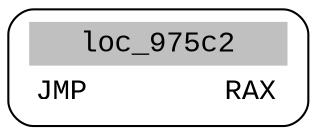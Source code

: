 digraph asm_graph {
1941 [
shape="Mrecord" fontname="Courier New"label =<<table border="0" cellborder="0" cellpadding="3"><tr><td align="center" colspan="2" bgcolor="grey">loc_975c2</td></tr><tr><td align="left">JMP        RAX</td></tr></table>> ];
}